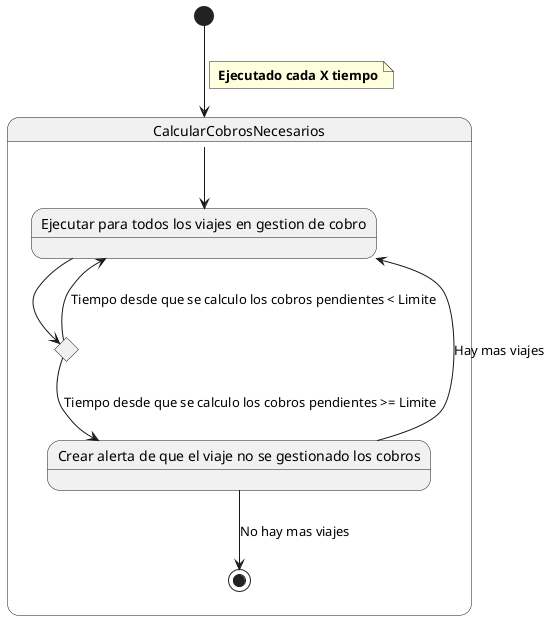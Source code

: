 @startuml
[*] --> CalcularCobrosNecesarios
note on link
 <b> Ejecutado cada X tiempo
end note
State CalcularCobrosNecesarios{
    CalcularCobrosNecesarios --> EjecutarParaTodosLosViajesEnGestionDeCobro
    State EjecutarParaTodosLosViajesEnGestionDeCobro as "Ejecutar para todos los viajes en gestion de cobro"
    State CrearAlertaDelViaje as "Crear alerta de que el viaje no se gestionado los cobros"
    State c <<choice>>

    EjecutarParaTodosLosViajesEnGestionDeCobro  --> c
    c --> CrearAlertaDelViaje : Tiempo desde que se calculo los cobros pendientes >= Limite
    c --> EjecutarParaTodosLosViajesEnGestionDeCobro : Tiempo desde que se calculo los cobros pendientes < Limite
    CrearAlertaDelViaje --> EjecutarParaTodosLosViajesEnGestionDeCobro : Hay mas viajes
    CrearAlertaDelViaje --> [*] : No hay mas viajes

}
@enduml
